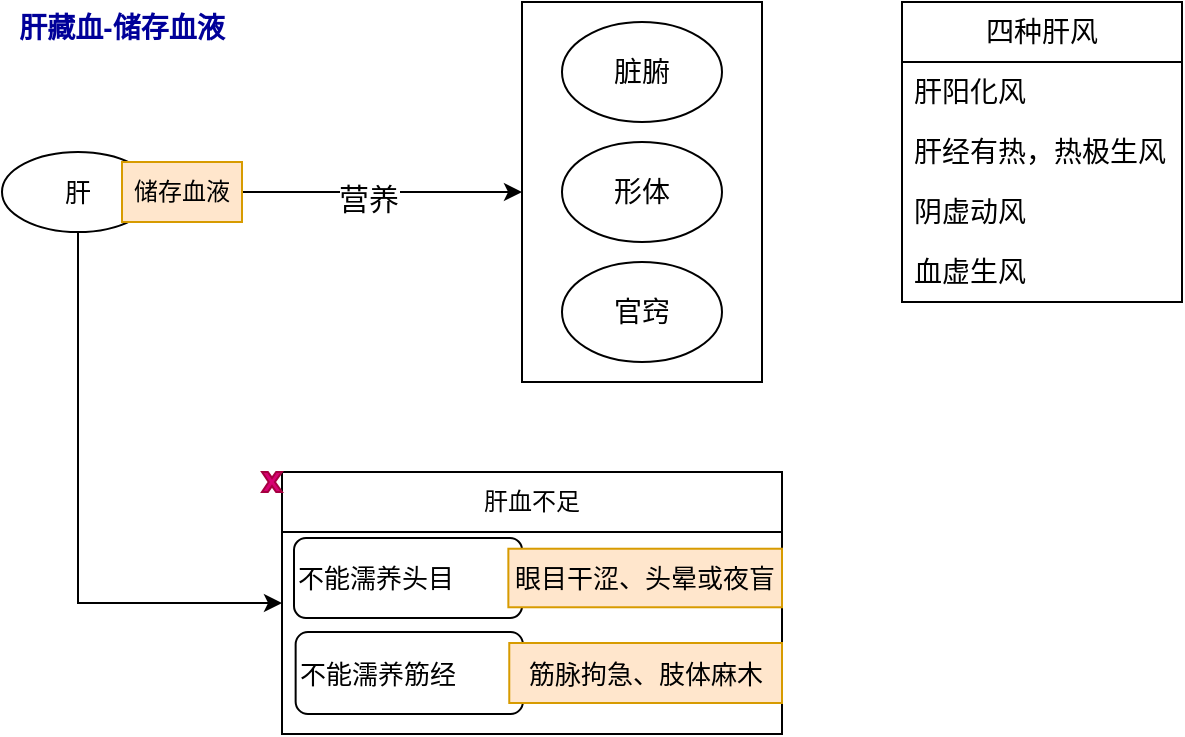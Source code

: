 <mxfile version="22.1.17" type="github">
  <diagram name="第 1 页" id="JK6JBXOP9RQf0usXEJeH">
    <mxGraphModel dx="1050" dy="557" grid="1" gridSize="10" guides="1" tooltips="1" connect="1" arrows="1" fold="1" page="1" pageScale="1" pageWidth="827" pageHeight="1169" math="0" shadow="0">
      <root>
        <mxCell id="0" />
        <mxCell id="1" parent="0" />
        <mxCell id="kIAk1iYzoB-Qb-6D6KU0-1" value="" style="group" vertex="1" connectable="0" parent="1">
          <mxGeometry x="80" y="150" width="120" height="40" as="geometry" />
        </mxCell>
        <mxCell id="kIAk1iYzoB-Qb-6D6KU0-2" value="肝" style="ellipse;whiteSpace=wrap;html=1;fontSize=13;" vertex="1" parent="kIAk1iYzoB-Qb-6D6KU0-1">
          <mxGeometry width="76" height="40" as="geometry" />
        </mxCell>
        <mxCell id="kIAk1iYzoB-Qb-6D6KU0-3" value="" style="endArrow=classic;html=1;rounded=0;exitX=1;exitY=0.5;exitDx=0;exitDy=0;" edge="1" parent="kIAk1iYzoB-Qb-6D6KU0-1" source="kIAk1iYzoB-Qb-6D6KU0-2" target="kIAk1iYzoB-Qb-6D6KU0-4">
          <mxGeometry width="50" height="50" relative="1" as="geometry">
            <mxPoint x="127" y="21" as="sourcePoint" />
            <mxPoint x="272" y="20" as="targetPoint" />
          </mxGeometry>
        </mxCell>
        <mxCell id="kIAk1iYzoB-Qb-6D6KU0-19" style="edgeStyle=orthogonalEdgeStyle;rounded=0;orthogonalLoop=1;jettySize=auto;html=1;exitX=1;exitY=0.5;exitDx=0;exitDy=0;" edge="1" parent="kIAk1iYzoB-Qb-6D6KU0-1" source="kIAk1iYzoB-Qb-6D6KU0-4">
          <mxGeometry relative="1" as="geometry">
            <mxPoint x="260" y="20" as="targetPoint" />
          </mxGeometry>
        </mxCell>
        <mxCell id="kIAk1iYzoB-Qb-6D6KU0-20" value="营养" style="edgeLabel;html=1;align=center;verticalAlign=middle;resizable=0;points=[];fontSize=15;" vertex="1" connectable="0" parent="kIAk1iYzoB-Qb-6D6KU0-19">
          <mxGeometry x="-0.106" y="-3" relative="1" as="geometry">
            <mxPoint as="offset" />
          </mxGeometry>
        </mxCell>
        <mxCell id="kIAk1iYzoB-Qb-6D6KU0-4" value="储存血液" style="text;html=1;strokeColor=#d79b00;fillColor=#ffe6cc;align=center;verticalAlign=middle;whiteSpace=wrap;rounded=0;" vertex="1" parent="kIAk1iYzoB-Qb-6D6KU0-1">
          <mxGeometry x="60" y="5" width="60" height="30" as="geometry" />
        </mxCell>
        <mxCell id="kIAk1iYzoB-Qb-6D6KU0-18" value="" style="group" vertex="1" connectable="0" parent="1">
          <mxGeometry x="340" y="75" width="120" height="190" as="geometry" />
        </mxCell>
        <mxCell id="kIAk1iYzoB-Qb-6D6KU0-17" value="" style="rounded=0;whiteSpace=wrap;html=1;" vertex="1" parent="kIAk1iYzoB-Qb-6D6KU0-18">
          <mxGeometry width="120" height="190" as="geometry" />
        </mxCell>
        <mxCell id="kIAk1iYzoB-Qb-6D6KU0-14" value="脏腑" style="ellipse;whiteSpace=wrap;html=1;fontSize=14;" vertex="1" parent="kIAk1iYzoB-Qb-6D6KU0-18">
          <mxGeometry x="20" y="10" width="80" height="50" as="geometry" />
        </mxCell>
        <mxCell id="kIAk1iYzoB-Qb-6D6KU0-15" value="形体" style="ellipse;whiteSpace=wrap;html=1;fontSize=14;" vertex="1" parent="kIAk1iYzoB-Qb-6D6KU0-18">
          <mxGeometry x="20" y="70" width="80" height="50" as="geometry" />
        </mxCell>
        <mxCell id="kIAk1iYzoB-Qb-6D6KU0-16" value="官窍" style="ellipse;whiteSpace=wrap;html=1;fontSize=14;" vertex="1" parent="kIAk1iYzoB-Qb-6D6KU0-18">
          <mxGeometry x="20" y="130" width="80" height="50" as="geometry" />
        </mxCell>
        <mxCell id="kIAk1iYzoB-Qb-6D6KU0-45" value="" style="group" vertex="1" connectable="0" parent="1">
          <mxGeometry x="210" y="310" width="260" height="131" as="geometry" />
        </mxCell>
        <mxCell id="kIAk1iYzoB-Qb-6D6KU0-24" value="肝血不足" style="swimlane;fontStyle=0;childLayout=stackLayout;horizontal=1;startSize=30;horizontalStack=0;resizeParent=1;resizeParentMax=0;resizeLast=0;collapsible=1;marginBottom=0;whiteSpace=wrap;html=1;" vertex="1" parent="kIAk1iYzoB-Qb-6D6KU0-45">
          <mxGeometry x="10" width="250" height="131" as="geometry">
            <mxRectangle x="10" width="90" height="30" as="alternateBounds" />
          </mxGeometry>
        </mxCell>
        <mxCell id="kIAk1iYzoB-Qb-6D6KU0-41" value="" style="group;fontSize=13;align=left;" vertex="1" connectable="0" parent="kIAk1iYzoB-Qb-6D6KU0-24">
          <mxGeometry y="30" width="250" height="101" as="geometry" />
        </mxCell>
        <mxCell id="kIAk1iYzoB-Qb-6D6KU0-65" value="" style="group" vertex="1" connectable="0" parent="kIAk1iYzoB-Qb-6D6KU0-41">
          <mxGeometry x="6" y="3" width="244" height="40" as="geometry" />
        </mxCell>
        <mxCell id="kIAk1iYzoB-Qb-6D6KU0-42" value="不能濡养头目" style="rounded=1;whiteSpace=wrap;html=1;fontSize=13;align=left;" vertex="1" parent="kIAk1iYzoB-Qb-6D6KU0-65">
          <mxGeometry width="114.019" height="40" as="geometry" />
        </mxCell>
        <mxCell id="kIAk1iYzoB-Qb-6D6KU0-43" value="眼目干涩、头晕或夜盲" style="text;html=1;strokeColor=#d79b00;fillColor=#ffe6cc;align=center;verticalAlign=middle;whiteSpace=wrap;rounded=0;fontSize=13;" vertex="1" parent="kIAk1iYzoB-Qb-6D6KU0-65">
          <mxGeometry x="107.178" y="5.366" width="136.822" height="29.268" as="geometry" />
        </mxCell>
        <mxCell id="kIAk1iYzoB-Qb-6D6KU0-56" value="" style="group;fontSize=13;align=left;" vertex="1" connectable="0" parent="kIAk1iYzoB-Qb-6D6KU0-41">
          <mxGeometry y="50" width="250" height="41" as="geometry" />
        </mxCell>
        <mxCell id="kIAk1iYzoB-Qb-6D6KU0-57" value="不能濡养筋经" style="rounded=1;whiteSpace=wrap;html=1;fontSize=13;align=left;" vertex="1" parent="kIAk1iYzoB-Qb-6D6KU0-56">
          <mxGeometry x="6.818" width="113.636" height="41" as="geometry" />
        </mxCell>
        <mxCell id="kIAk1iYzoB-Qb-6D6KU0-58" value="筋脉拘急、肢体麻木" style="text;html=1;strokeColor=#d79b00;fillColor=#ffe6cc;align=center;verticalAlign=middle;whiteSpace=wrap;rounded=0;fontSize=13;" vertex="1" parent="kIAk1iYzoB-Qb-6D6KU0-56">
          <mxGeometry x="113.636" y="5.5" width="136.364" height="30" as="geometry" />
        </mxCell>
        <mxCell id="kIAk1iYzoB-Qb-6D6KU0-44" value="" style="verticalLabelPosition=bottom;verticalAlign=top;html=1;shape=mxgraph.basic.x;fontColor=#ffffff;fillColor=#d80073;strokeColor=#A50040;" vertex="1" parent="kIAk1iYzoB-Qb-6D6KU0-45">
          <mxGeometry width="10" height="10" as="geometry" />
        </mxCell>
        <mxCell id="kIAk1iYzoB-Qb-6D6KU0-66" style="edgeStyle=orthogonalEdgeStyle;rounded=0;orthogonalLoop=1;jettySize=auto;html=1;exitX=0.5;exitY=1;exitDx=0;exitDy=0;entryX=0;entryY=0.5;entryDx=0;entryDy=0;" edge="1" parent="1" source="kIAk1iYzoB-Qb-6D6KU0-2" target="kIAk1iYzoB-Qb-6D6KU0-24">
          <mxGeometry relative="1" as="geometry" />
        </mxCell>
        <mxCell id="kIAk1iYzoB-Qb-6D6KU0-67" value="四种肝风" style="swimlane;fontStyle=0;childLayout=stackLayout;horizontal=1;startSize=30;horizontalStack=0;resizeParent=1;resizeParentMax=0;resizeLast=0;collapsible=1;marginBottom=0;whiteSpace=wrap;html=1;fontSize=14;" vertex="1" parent="1">
          <mxGeometry x="530" y="75" width="140" height="150" as="geometry">
            <mxRectangle x="560" y="70" width="90" height="30" as="alternateBounds" />
          </mxGeometry>
        </mxCell>
        <mxCell id="kIAk1iYzoB-Qb-6D6KU0-68" value="肝阳化风" style="text;strokeColor=none;fillColor=none;align=left;verticalAlign=middle;spacingLeft=4;spacingRight=4;overflow=hidden;points=[[0,0.5],[1,0.5]];portConstraint=eastwest;rotatable=0;whiteSpace=wrap;html=1;fontSize=14;" vertex="1" parent="kIAk1iYzoB-Qb-6D6KU0-67">
          <mxGeometry y="30" width="140" height="30" as="geometry" />
        </mxCell>
        <mxCell id="kIAk1iYzoB-Qb-6D6KU0-69" value="肝经有热，热极生风" style="text;strokeColor=none;fillColor=none;align=left;verticalAlign=middle;spacingLeft=4;spacingRight=4;overflow=hidden;points=[[0,0.5],[1,0.5]];portConstraint=eastwest;rotatable=0;whiteSpace=wrap;html=1;fontSize=14;" vertex="1" parent="kIAk1iYzoB-Qb-6D6KU0-67">
          <mxGeometry y="60" width="140" height="30" as="geometry" />
        </mxCell>
        <mxCell id="kIAk1iYzoB-Qb-6D6KU0-72" value="阴虚动风" style="text;strokeColor=none;fillColor=none;align=left;verticalAlign=middle;spacingLeft=4;spacingRight=4;overflow=hidden;points=[[0,0.5],[1,0.5]];portConstraint=eastwest;rotatable=0;whiteSpace=wrap;html=1;fontSize=14;" vertex="1" parent="kIAk1iYzoB-Qb-6D6KU0-67">
          <mxGeometry y="90" width="140" height="30" as="geometry" />
        </mxCell>
        <mxCell id="kIAk1iYzoB-Qb-6D6KU0-70" value="血虚生风" style="text;strokeColor=none;fillColor=none;align=left;verticalAlign=middle;spacingLeft=4;spacingRight=4;overflow=hidden;points=[[0,0.5],[1,0.5]];portConstraint=eastwest;rotatable=0;whiteSpace=wrap;html=1;fontSize=14;" vertex="1" parent="kIAk1iYzoB-Qb-6D6KU0-67">
          <mxGeometry y="120" width="140" height="30" as="geometry" />
        </mxCell>
        <mxCell id="kIAk1iYzoB-Qb-6D6KU0-73" value="肝藏血-储存血液" style="text;html=1;strokeColor=none;fillColor=none;align=center;verticalAlign=middle;whiteSpace=wrap;rounded=0;fontSize=14;fontColor=#000099;fontStyle=1" vertex="1" parent="1">
          <mxGeometry x="80" y="75" width="120" height="25" as="geometry" />
        </mxCell>
      </root>
    </mxGraphModel>
  </diagram>
</mxfile>
